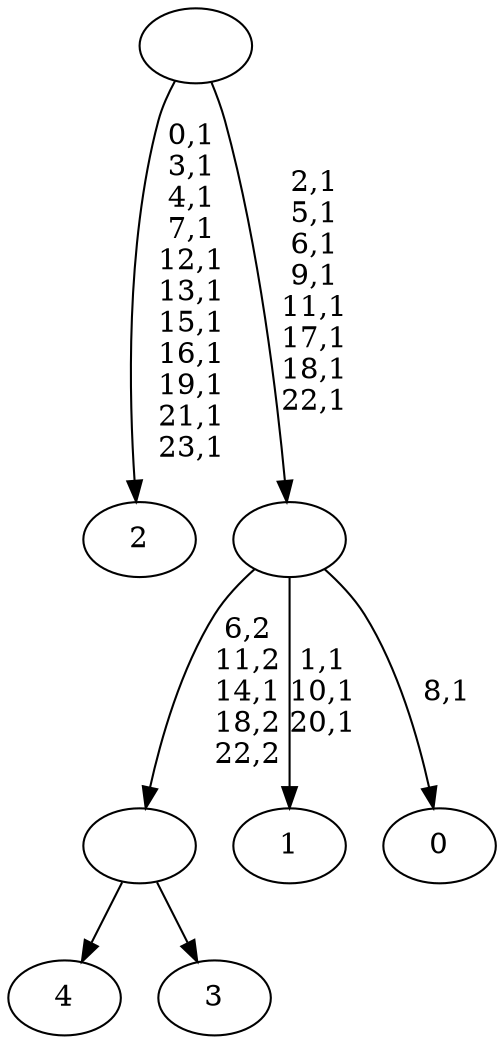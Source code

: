 digraph T {
	29 [label="4"]
	28 [label="3"]
	27 [label=""]
	26 [label="2"]
	14 [label="1"]
	10 [label="0"]
	8 [label=""]
	0 [label=""]
	27 -> 29 [label=""]
	27 -> 28 [label=""]
	8 -> 10 [label="8,1"]
	8 -> 14 [label="1,1\n10,1\n20,1"]
	8 -> 27 [label="6,2\n11,2\n14,1\n18,2\n22,2"]
	0 -> 8 [label="2,1\n5,1\n6,1\n9,1\n11,1\n17,1\n18,1\n22,1"]
	0 -> 26 [label="0,1\n3,1\n4,1\n7,1\n12,1\n13,1\n15,1\n16,1\n19,1\n21,1\n23,1"]
}
